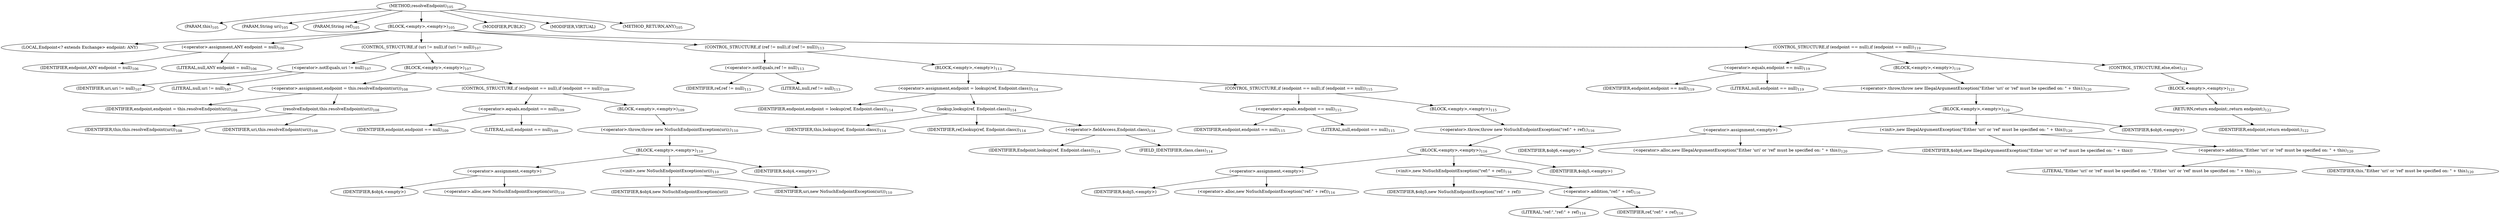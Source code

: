 digraph "resolveEndpoint" {  
"260" [label = <(METHOD,resolveEndpoint)<SUB>105</SUB>> ]
"16" [label = <(PARAM,this)<SUB>105</SUB>> ]
"261" [label = <(PARAM,String uri)<SUB>105</SUB>> ]
"262" [label = <(PARAM,String ref)<SUB>105</SUB>> ]
"263" [label = <(BLOCK,&lt;empty&gt;,&lt;empty&gt;)<SUB>105</SUB>> ]
"264" [label = <(LOCAL,Endpoint&lt;? extends Exchange&gt; endpoint: ANY)> ]
"265" [label = <(&lt;operator&gt;.assignment,ANY endpoint = null)<SUB>106</SUB>> ]
"266" [label = <(IDENTIFIER,endpoint,ANY endpoint = null)<SUB>106</SUB>> ]
"267" [label = <(LITERAL,null,ANY endpoint = null)<SUB>106</SUB>> ]
"268" [label = <(CONTROL_STRUCTURE,if (uri != null),if (uri != null))<SUB>107</SUB>> ]
"269" [label = <(&lt;operator&gt;.notEquals,uri != null)<SUB>107</SUB>> ]
"270" [label = <(IDENTIFIER,uri,uri != null)<SUB>107</SUB>> ]
"271" [label = <(LITERAL,null,uri != null)<SUB>107</SUB>> ]
"272" [label = <(BLOCK,&lt;empty&gt;,&lt;empty&gt;)<SUB>107</SUB>> ]
"273" [label = <(&lt;operator&gt;.assignment,endpoint = this.resolveEndpoint(uri))<SUB>108</SUB>> ]
"274" [label = <(IDENTIFIER,endpoint,endpoint = this.resolveEndpoint(uri))<SUB>108</SUB>> ]
"275" [label = <(resolveEndpoint,this.resolveEndpoint(uri))<SUB>108</SUB>> ]
"15" [label = <(IDENTIFIER,this,this.resolveEndpoint(uri))<SUB>108</SUB>> ]
"276" [label = <(IDENTIFIER,uri,this.resolveEndpoint(uri))<SUB>108</SUB>> ]
"277" [label = <(CONTROL_STRUCTURE,if (endpoint == null),if (endpoint == null))<SUB>109</SUB>> ]
"278" [label = <(&lt;operator&gt;.equals,endpoint == null)<SUB>109</SUB>> ]
"279" [label = <(IDENTIFIER,endpoint,endpoint == null)<SUB>109</SUB>> ]
"280" [label = <(LITERAL,null,endpoint == null)<SUB>109</SUB>> ]
"281" [label = <(BLOCK,&lt;empty&gt;,&lt;empty&gt;)<SUB>109</SUB>> ]
"282" [label = <(&lt;operator&gt;.throw,throw new NoSuchEndpointException(uri);)<SUB>110</SUB>> ]
"283" [label = <(BLOCK,&lt;empty&gt;,&lt;empty&gt;)<SUB>110</SUB>> ]
"284" [label = <(&lt;operator&gt;.assignment,&lt;empty&gt;)> ]
"285" [label = <(IDENTIFIER,$obj4,&lt;empty&gt;)> ]
"286" [label = <(&lt;operator&gt;.alloc,new NoSuchEndpointException(uri))<SUB>110</SUB>> ]
"287" [label = <(&lt;init&gt;,new NoSuchEndpointException(uri))<SUB>110</SUB>> ]
"288" [label = <(IDENTIFIER,$obj4,new NoSuchEndpointException(uri))> ]
"289" [label = <(IDENTIFIER,uri,new NoSuchEndpointException(uri))<SUB>110</SUB>> ]
"290" [label = <(IDENTIFIER,$obj4,&lt;empty&gt;)> ]
"291" [label = <(CONTROL_STRUCTURE,if (ref != null),if (ref != null))<SUB>113</SUB>> ]
"292" [label = <(&lt;operator&gt;.notEquals,ref != null)<SUB>113</SUB>> ]
"293" [label = <(IDENTIFIER,ref,ref != null)<SUB>113</SUB>> ]
"294" [label = <(LITERAL,null,ref != null)<SUB>113</SUB>> ]
"295" [label = <(BLOCK,&lt;empty&gt;,&lt;empty&gt;)<SUB>113</SUB>> ]
"296" [label = <(&lt;operator&gt;.assignment,endpoint = lookup(ref, Endpoint.class))<SUB>114</SUB>> ]
"297" [label = <(IDENTIFIER,endpoint,endpoint = lookup(ref, Endpoint.class))<SUB>114</SUB>> ]
"298" [label = <(lookup,lookup(ref, Endpoint.class))<SUB>114</SUB>> ]
"17" [label = <(IDENTIFIER,this,lookup(ref, Endpoint.class))<SUB>114</SUB>> ]
"299" [label = <(IDENTIFIER,ref,lookup(ref, Endpoint.class))<SUB>114</SUB>> ]
"300" [label = <(&lt;operator&gt;.fieldAccess,Endpoint.class)<SUB>114</SUB>> ]
"301" [label = <(IDENTIFIER,Endpoint,lookup(ref, Endpoint.class))<SUB>114</SUB>> ]
"302" [label = <(FIELD_IDENTIFIER,class,class)<SUB>114</SUB>> ]
"303" [label = <(CONTROL_STRUCTURE,if (endpoint == null),if (endpoint == null))<SUB>115</SUB>> ]
"304" [label = <(&lt;operator&gt;.equals,endpoint == null)<SUB>115</SUB>> ]
"305" [label = <(IDENTIFIER,endpoint,endpoint == null)<SUB>115</SUB>> ]
"306" [label = <(LITERAL,null,endpoint == null)<SUB>115</SUB>> ]
"307" [label = <(BLOCK,&lt;empty&gt;,&lt;empty&gt;)<SUB>115</SUB>> ]
"308" [label = <(&lt;operator&gt;.throw,throw new NoSuchEndpointException(&quot;ref:&quot; + ref);)<SUB>116</SUB>> ]
"309" [label = <(BLOCK,&lt;empty&gt;,&lt;empty&gt;)<SUB>116</SUB>> ]
"310" [label = <(&lt;operator&gt;.assignment,&lt;empty&gt;)> ]
"311" [label = <(IDENTIFIER,$obj5,&lt;empty&gt;)> ]
"312" [label = <(&lt;operator&gt;.alloc,new NoSuchEndpointException(&quot;ref:&quot; + ref))<SUB>116</SUB>> ]
"313" [label = <(&lt;init&gt;,new NoSuchEndpointException(&quot;ref:&quot; + ref))<SUB>116</SUB>> ]
"314" [label = <(IDENTIFIER,$obj5,new NoSuchEndpointException(&quot;ref:&quot; + ref))> ]
"315" [label = <(&lt;operator&gt;.addition,&quot;ref:&quot; + ref)<SUB>116</SUB>> ]
"316" [label = <(LITERAL,&quot;ref:&quot;,&quot;ref:&quot; + ref)<SUB>116</SUB>> ]
"317" [label = <(IDENTIFIER,ref,&quot;ref:&quot; + ref)<SUB>116</SUB>> ]
"318" [label = <(IDENTIFIER,$obj5,&lt;empty&gt;)> ]
"319" [label = <(CONTROL_STRUCTURE,if (endpoint == null),if (endpoint == null))<SUB>119</SUB>> ]
"320" [label = <(&lt;operator&gt;.equals,endpoint == null)<SUB>119</SUB>> ]
"321" [label = <(IDENTIFIER,endpoint,endpoint == null)<SUB>119</SUB>> ]
"322" [label = <(LITERAL,null,endpoint == null)<SUB>119</SUB>> ]
"323" [label = <(BLOCK,&lt;empty&gt;,&lt;empty&gt;)<SUB>119</SUB>> ]
"324" [label = <(&lt;operator&gt;.throw,throw new IllegalArgumentException(&quot;Either 'uri' or 'ref' must be specified on: &quot; + this);)<SUB>120</SUB>> ]
"325" [label = <(BLOCK,&lt;empty&gt;,&lt;empty&gt;)<SUB>120</SUB>> ]
"326" [label = <(&lt;operator&gt;.assignment,&lt;empty&gt;)> ]
"327" [label = <(IDENTIFIER,$obj6,&lt;empty&gt;)> ]
"328" [label = <(&lt;operator&gt;.alloc,new IllegalArgumentException(&quot;Either 'uri' or 'ref' must be specified on: &quot; + this))<SUB>120</SUB>> ]
"329" [label = <(&lt;init&gt;,new IllegalArgumentException(&quot;Either 'uri' or 'ref' must be specified on: &quot; + this))<SUB>120</SUB>> ]
"330" [label = <(IDENTIFIER,$obj6,new IllegalArgumentException(&quot;Either 'uri' or 'ref' must be specified on: &quot; + this))> ]
"331" [label = <(&lt;operator&gt;.addition,&quot;Either 'uri' or 'ref' must be specified on: &quot; + this)<SUB>120</SUB>> ]
"332" [label = <(LITERAL,&quot;Either 'uri' or 'ref' must be specified on: &quot;,&quot;Either 'uri' or 'ref' must be specified on: &quot; + this)<SUB>120</SUB>> ]
"18" [label = <(IDENTIFIER,this,&quot;Either 'uri' or 'ref' must be specified on: &quot; + this)<SUB>120</SUB>> ]
"333" [label = <(IDENTIFIER,$obj6,&lt;empty&gt;)> ]
"334" [label = <(CONTROL_STRUCTURE,else,else)<SUB>121</SUB>> ]
"335" [label = <(BLOCK,&lt;empty&gt;,&lt;empty&gt;)<SUB>121</SUB>> ]
"336" [label = <(RETURN,return endpoint;,return endpoint;)<SUB>122</SUB>> ]
"337" [label = <(IDENTIFIER,endpoint,return endpoint;)<SUB>122</SUB>> ]
"338" [label = <(MODIFIER,PUBLIC)> ]
"339" [label = <(MODIFIER,VIRTUAL)> ]
"340" [label = <(METHOD_RETURN,ANY)<SUB>105</SUB>> ]
  "260" -> "16" 
  "260" -> "261" 
  "260" -> "262" 
  "260" -> "263" 
  "260" -> "338" 
  "260" -> "339" 
  "260" -> "340" 
  "263" -> "264" 
  "263" -> "265" 
  "263" -> "268" 
  "263" -> "291" 
  "263" -> "319" 
  "265" -> "266" 
  "265" -> "267" 
  "268" -> "269" 
  "268" -> "272" 
  "269" -> "270" 
  "269" -> "271" 
  "272" -> "273" 
  "272" -> "277" 
  "273" -> "274" 
  "273" -> "275" 
  "275" -> "15" 
  "275" -> "276" 
  "277" -> "278" 
  "277" -> "281" 
  "278" -> "279" 
  "278" -> "280" 
  "281" -> "282" 
  "282" -> "283" 
  "283" -> "284" 
  "283" -> "287" 
  "283" -> "290" 
  "284" -> "285" 
  "284" -> "286" 
  "287" -> "288" 
  "287" -> "289" 
  "291" -> "292" 
  "291" -> "295" 
  "292" -> "293" 
  "292" -> "294" 
  "295" -> "296" 
  "295" -> "303" 
  "296" -> "297" 
  "296" -> "298" 
  "298" -> "17" 
  "298" -> "299" 
  "298" -> "300" 
  "300" -> "301" 
  "300" -> "302" 
  "303" -> "304" 
  "303" -> "307" 
  "304" -> "305" 
  "304" -> "306" 
  "307" -> "308" 
  "308" -> "309" 
  "309" -> "310" 
  "309" -> "313" 
  "309" -> "318" 
  "310" -> "311" 
  "310" -> "312" 
  "313" -> "314" 
  "313" -> "315" 
  "315" -> "316" 
  "315" -> "317" 
  "319" -> "320" 
  "319" -> "323" 
  "319" -> "334" 
  "320" -> "321" 
  "320" -> "322" 
  "323" -> "324" 
  "324" -> "325" 
  "325" -> "326" 
  "325" -> "329" 
  "325" -> "333" 
  "326" -> "327" 
  "326" -> "328" 
  "329" -> "330" 
  "329" -> "331" 
  "331" -> "332" 
  "331" -> "18" 
  "334" -> "335" 
  "335" -> "336" 
  "336" -> "337" 
}
